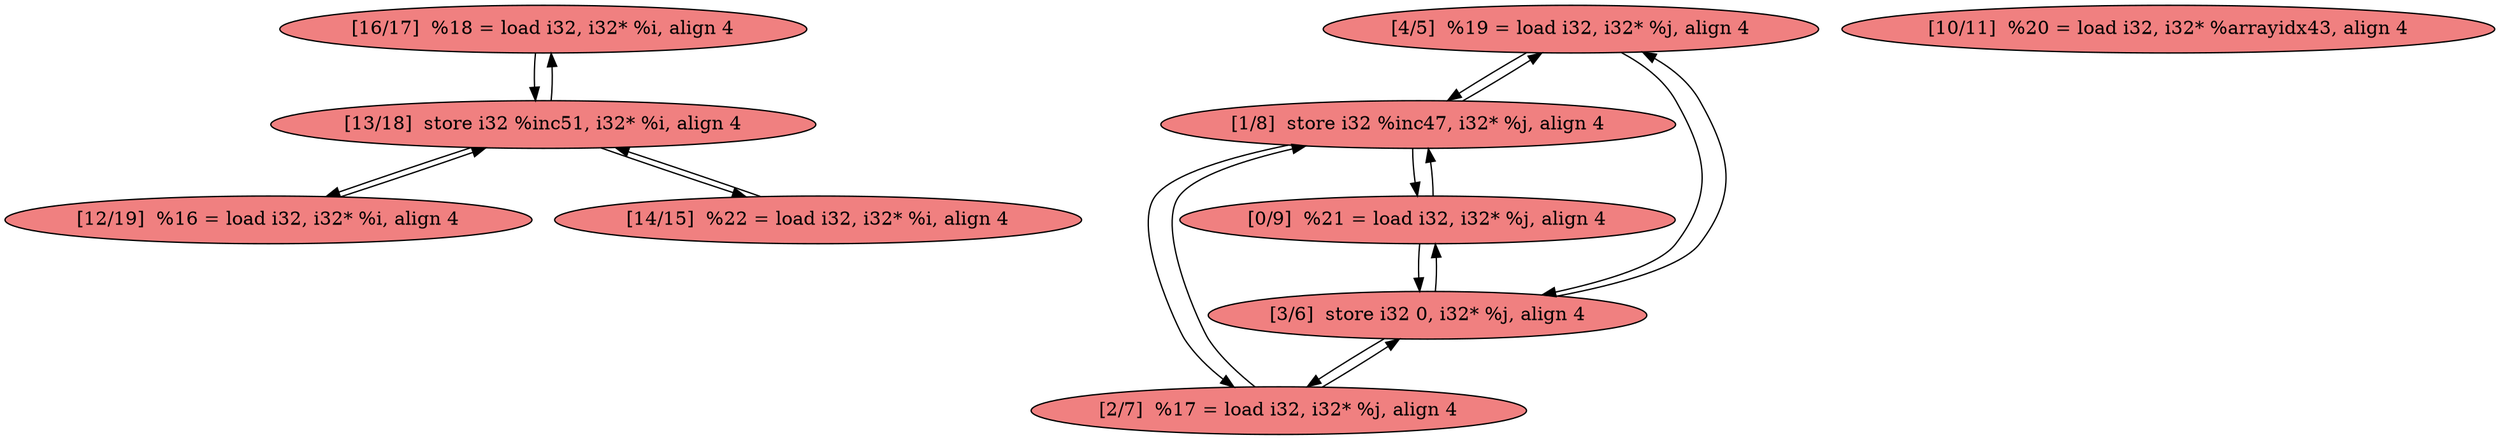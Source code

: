 
digraph G {


node539 [fillcolor=lightcoral,label="[16/17]  %18 = load i32, i32* %i, align 4",shape=ellipse,style=filled ]
node538 [fillcolor=lightcoral,label="[4/5]  %19 = load i32, i32* %j, align 4",shape=ellipse,style=filled ]
node532 [fillcolor=lightcoral,label="[1/8]  store i32 %inc47, i32* %j, align 4",shape=ellipse,style=filled ]
node540 [fillcolor=lightcoral,label="[13/18]  store i32 %inc51, i32* %i, align 4",shape=ellipse,style=filled ]
node533 [fillcolor=lightcoral,label="[10/11]  %20 = load i32, i32* %arrayidx43, align 4",shape=ellipse,style=filled ]
node535 [fillcolor=lightcoral,label="[12/19]  %16 = load i32, i32* %i, align 4",shape=ellipse,style=filled ]
node537 [fillcolor=lightcoral,label="[14/15]  %22 = load i32, i32* %i, align 4",shape=ellipse,style=filled ]
node536 [fillcolor=lightcoral,label="[2/7]  %17 = load i32, i32* %j, align 4",shape=ellipse,style=filled ]
node531 [fillcolor=lightcoral,label="[0/9]  %21 = load i32, i32* %j, align 4",shape=ellipse,style=filled ]
node534 [fillcolor=lightcoral,label="[3/6]  store i32 0, i32* %j, align 4",shape=ellipse,style=filled ]

node539->node540 [ ]
node540->node539 [ ]
node540->node535 [ ]
node534->node531 [ ]
node540->node537 [ ]
node535->node540 [ ]
node536->node534 [ ]
node532->node536 [ ]
node534->node536 [ ]
node536->node532 [ ]
node532->node531 [ ]
node531->node532 [ ]
node537->node540 [ ]
node531->node534 [ ]
node532->node538 [ ]
node534->node538 [ ]
node538->node532 [ ]
node538->node534 [ ]


}
